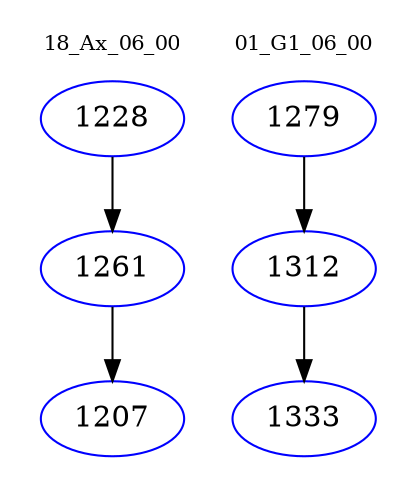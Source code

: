 digraph{
subgraph cluster_0 {
color = white
label = "18_Ax_06_00";
fontsize=10;
T0_1228 [label="1228", color="blue"]
T0_1228 -> T0_1261 [color="black"]
T0_1261 [label="1261", color="blue"]
T0_1261 -> T0_1207 [color="black"]
T0_1207 [label="1207", color="blue"]
}
subgraph cluster_1 {
color = white
label = "01_G1_06_00";
fontsize=10;
T1_1279 [label="1279", color="blue"]
T1_1279 -> T1_1312 [color="black"]
T1_1312 [label="1312", color="blue"]
T1_1312 -> T1_1333 [color="black"]
T1_1333 [label="1333", color="blue"]
}
}
